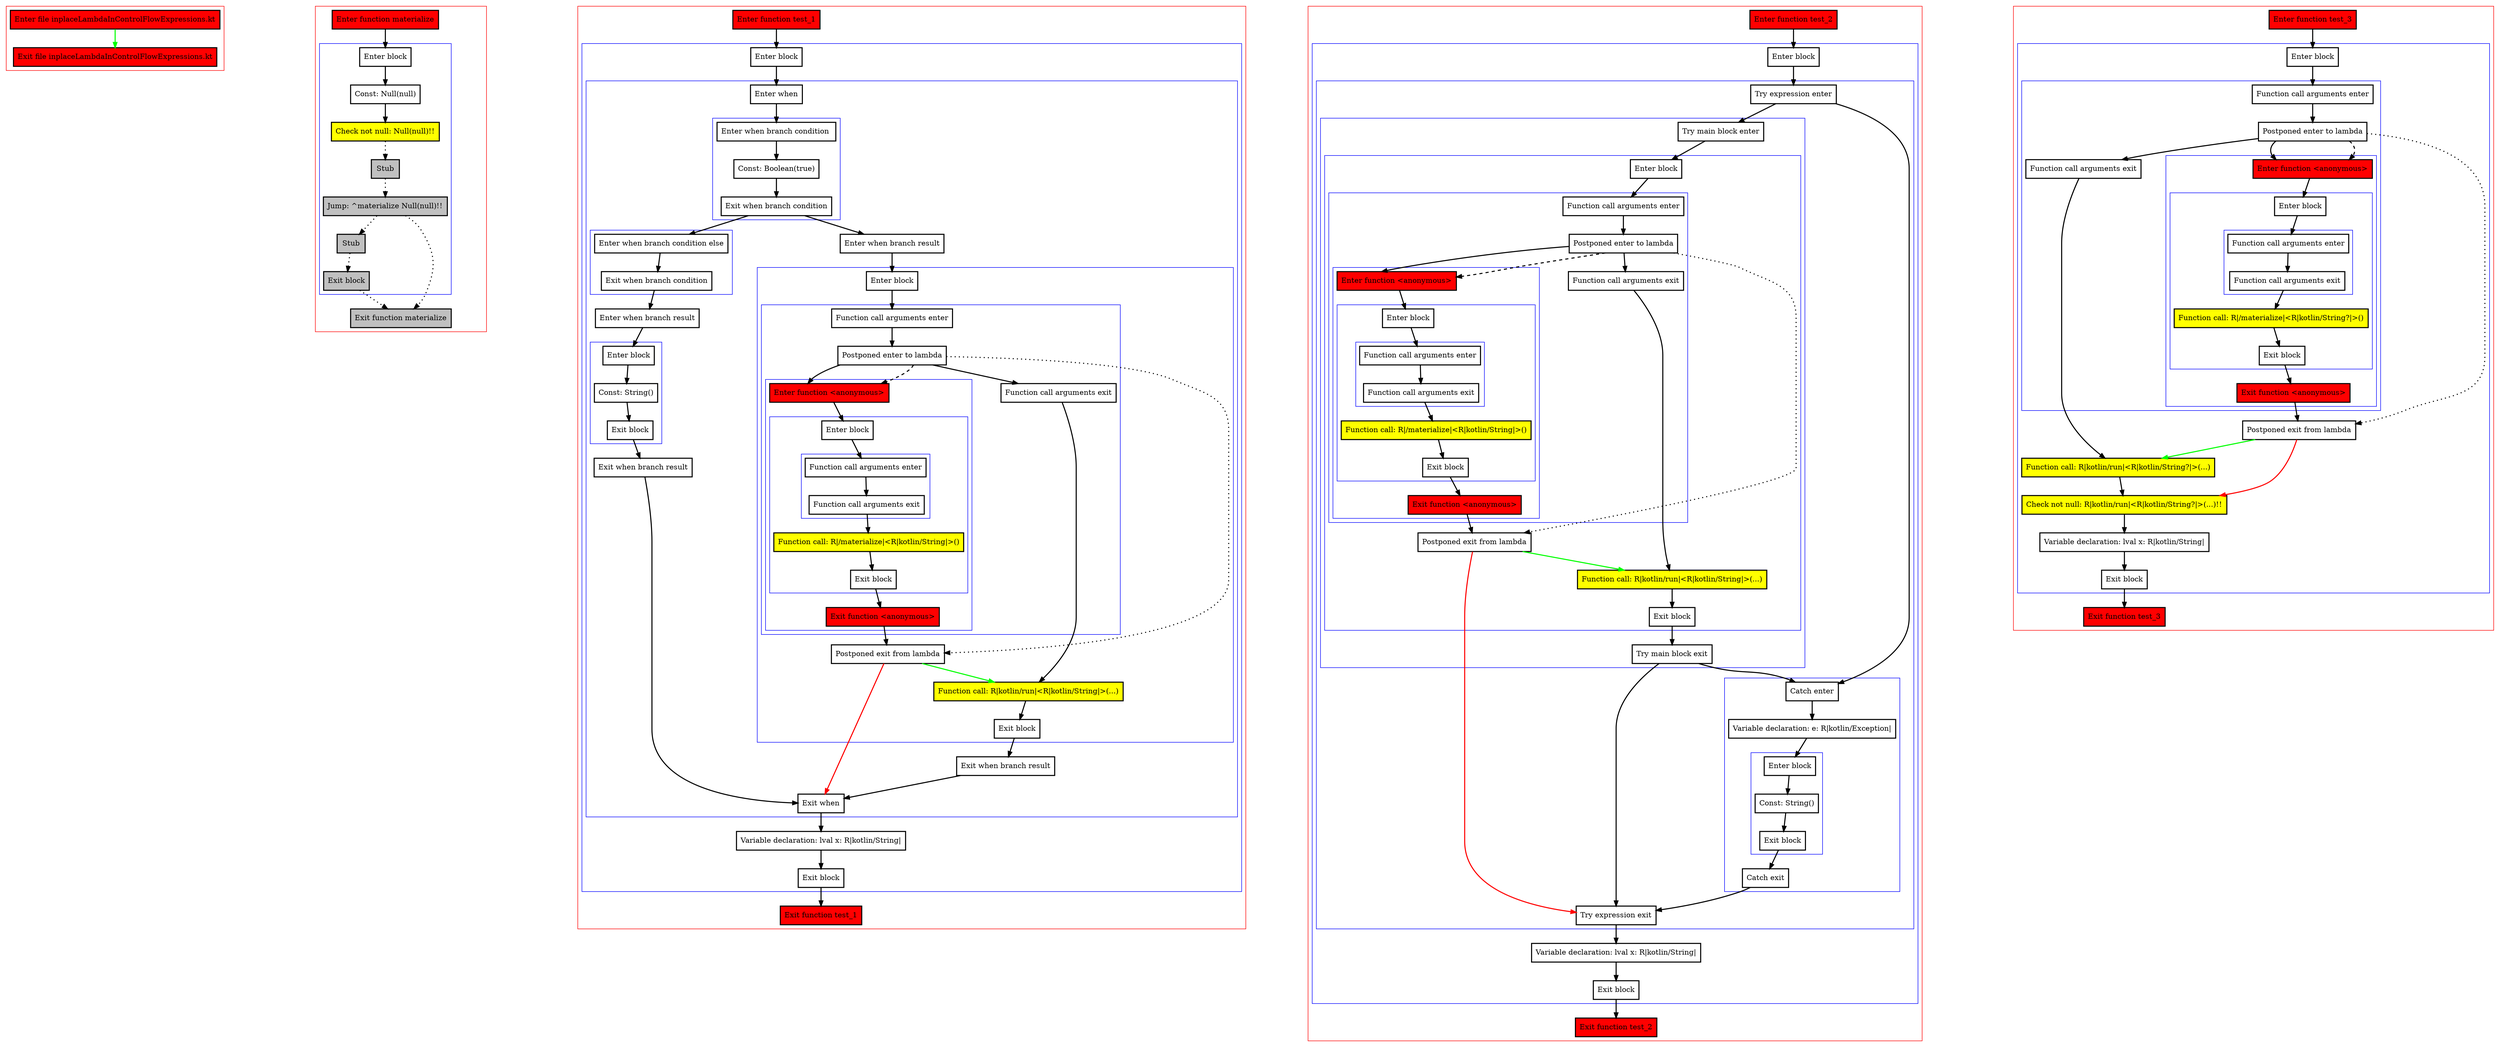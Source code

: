 digraph inplaceLambdaInControlFlowExpressions_kt {
    graph [nodesep=3]
    node [shape=box penwidth=2]
    edge [penwidth=2]

    subgraph cluster_0 {
        color=red
        0 [label="Enter file inplaceLambdaInControlFlowExpressions.kt" style="filled" fillcolor=red];
        1 [label="Exit file inplaceLambdaInControlFlowExpressions.kt" style="filled" fillcolor=red];
    }
    0 -> {1} [color=green];

    subgraph cluster_1 {
        color=red
        2 [label="Enter function materialize" style="filled" fillcolor=red];
        subgraph cluster_2 {
            color=blue
            3 [label="Enter block"];
            4 [label="Const: Null(null)"];
            5 [label="Check not null: Null(null)!!" style="filled" fillcolor=yellow];
            6 [label="Stub" style="filled" fillcolor=gray];
            7 [label="Jump: ^materialize Null(null)!!" style="filled" fillcolor=gray];
            8 [label="Stub" style="filled" fillcolor=gray];
            9 [label="Exit block" style="filled" fillcolor=gray];
        }
        10 [label="Exit function materialize" style="filled" fillcolor=gray];
    }
    2 -> {3};
    3 -> {4};
    4 -> {5};
    5 -> {6} [style=dotted];
    6 -> {7} [style=dotted];
    7 -> {8 10} [style=dotted];
    8 -> {9} [style=dotted];
    9 -> {10} [style=dotted];

    subgraph cluster_3 {
        color=red
        11 [label="Enter function test_1" style="filled" fillcolor=red];
        subgraph cluster_4 {
            color=blue
            12 [label="Enter block"];
            subgraph cluster_5 {
                color=blue
                13 [label="Enter when"];
                subgraph cluster_6 {
                    color=blue
                    14 [label="Enter when branch condition "];
                    15 [label="Const: Boolean(true)"];
                    16 [label="Exit when branch condition"];
                }
                subgraph cluster_7 {
                    color=blue
                    17 [label="Enter when branch condition else"];
                    18 [label="Exit when branch condition"];
                }
                19 [label="Enter when branch result"];
                subgraph cluster_8 {
                    color=blue
                    20 [label="Enter block"];
                    21 [label="Const: String()"];
                    22 [label="Exit block"];
                }
                23 [label="Exit when branch result"];
                24 [label="Enter when branch result"];
                subgraph cluster_9 {
                    color=blue
                    25 [label="Enter block"];
                    subgraph cluster_10 {
                        color=blue
                        26 [label="Function call arguments enter"];
                        27 [label="Postponed enter to lambda"];
                        subgraph cluster_11 {
                            color=blue
                            28 [label="Enter function <anonymous>" style="filled" fillcolor=red];
                            subgraph cluster_12 {
                                color=blue
                                29 [label="Enter block"];
                                subgraph cluster_13 {
                                    color=blue
                                    30 [label="Function call arguments enter"];
                                    31 [label="Function call arguments exit"];
                                }
                                32 [label="Function call: R|/materialize|<R|kotlin/String|>()" style="filled" fillcolor=yellow];
                                33 [label="Exit block"];
                            }
                            34 [label="Exit function <anonymous>" style="filled" fillcolor=red];
                        }
                        35 [label="Function call arguments exit"];
                    }
                    36 [label="Postponed exit from lambda"];
                    37 [label="Function call: R|kotlin/run|<R|kotlin/String|>(...)" style="filled" fillcolor=yellow];
                    38 [label="Exit block"];
                }
                39 [label="Exit when branch result"];
                40 [label="Exit when"];
            }
            41 [label="Variable declaration: lval x: R|kotlin/String|"];
            42 [label="Exit block"];
        }
        43 [label="Exit function test_1" style="filled" fillcolor=red];
    }
    11 -> {12};
    12 -> {13};
    13 -> {14};
    14 -> {15};
    15 -> {16};
    16 -> {17 24};
    17 -> {18};
    18 -> {19};
    19 -> {20};
    20 -> {21};
    21 -> {22};
    22 -> {23};
    23 -> {40};
    24 -> {25};
    25 -> {26};
    26 -> {27};
    27 -> {28 35};
    27 -> {36} [style=dotted];
    27 -> {28} [style=dashed];
    28 -> {29};
    29 -> {30};
    30 -> {31};
    31 -> {32};
    32 -> {33};
    33 -> {34};
    34 -> {36};
    35 -> {37};
    36 -> {37} [color=green];
    36 -> {40} [color=red];
    37 -> {38};
    38 -> {39};
    39 -> {40};
    40 -> {41};
    41 -> {42};
    42 -> {43};

    subgraph cluster_14 {
        color=red
        44 [label="Enter function test_2" style="filled" fillcolor=red];
        subgraph cluster_15 {
            color=blue
            45 [label="Enter block"];
            subgraph cluster_16 {
                color=blue
                46 [label="Try expression enter"];
                subgraph cluster_17 {
                    color=blue
                    47 [label="Try main block enter"];
                    subgraph cluster_18 {
                        color=blue
                        48 [label="Enter block"];
                        subgraph cluster_19 {
                            color=blue
                            49 [label="Function call arguments enter"];
                            50 [label="Postponed enter to lambda"];
                            subgraph cluster_20 {
                                color=blue
                                51 [label="Enter function <anonymous>" style="filled" fillcolor=red];
                                subgraph cluster_21 {
                                    color=blue
                                    52 [label="Enter block"];
                                    subgraph cluster_22 {
                                        color=blue
                                        53 [label="Function call arguments enter"];
                                        54 [label="Function call arguments exit"];
                                    }
                                    55 [label="Function call: R|/materialize|<R|kotlin/String|>()" style="filled" fillcolor=yellow];
                                    56 [label="Exit block"];
                                }
                                57 [label="Exit function <anonymous>" style="filled" fillcolor=red];
                            }
                            58 [label="Function call arguments exit"];
                        }
                        59 [label="Postponed exit from lambda"];
                        60 [label="Function call: R|kotlin/run|<R|kotlin/String|>(...)" style="filled" fillcolor=yellow];
                        61 [label="Exit block"];
                    }
                    62 [label="Try main block exit"];
                }
                subgraph cluster_23 {
                    color=blue
                    63 [label="Catch enter"];
                    64 [label="Variable declaration: e: R|kotlin/Exception|"];
                    subgraph cluster_24 {
                        color=blue
                        65 [label="Enter block"];
                        66 [label="Const: String()"];
                        67 [label="Exit block"];
                    }
                    68 [label="Catch exit"];
                }
                69 [label="Try expression exit"];
            }
            70 [label="Variable declaration: lval x: R|kotlin/String|"];
            71 [label="Exit block"];
        }
        72 [label="Exit function test_2" style="filled" fillcolor=red];
    }
    44 -> {45};
    45 -> {46};
    46 -> {47 63};
    47 -> {48};
    48 -> {49};
    49 -> {50};
    50 -> {51 58};
    50 -> {59} [style=dotted];
    50 -> {51} [style=dashed];
    51 -> {52};
    52 -> {53};
    53 -> {54};
    54 -> {55};
    55 -> {56};
    56 -> {57};
    57 -> {59};
    58 -> {60};
    59 -> {60} [color=green];
    59 -> {69} [color=red];
    60 -> {61};
    61 -> {62};
    62 -> {63 69};
    63 -> {64};
    64 -> {65};
    65 -> {66};
    66 -> {67};
    67 -> {68};
    68 -> {69};
    69 -> {70};
    70 -> {71};
    71 -> {72};

    subgraph cluster_25 {
        color=red
        73 [label="Enter function test_3" style="filled" fillcolor=red];
        subgraph cluster_26 {
            color=blue
            74 [label="Enter block"];
            subgraph cluster_27 {
                color=blue
                75 [label="Function call arguments enter"];
                76 [label="Postponed enter to lambda"];
                subgraph cluster_28 {
                    color=blue
                    77 [label="Enter function <anonymous>" style="filled" fillcolor=red];
                    subgraph cluster_29 {
                        color=blue
                        78 [label="Enter block"];
                        subgraph cluster_30 {
                            color=blue
                            79 [label="Function call arguments enter"];
                            80 [label="Function call arguments exit"];
                        }
                        81 [label="Function call: R|/materialize|<R|kotlin/String?|>()" style="filled" fillcolor=yellow];
                        82 [label="Exit block"];
                    }
                    83 [label="Exit function <anonymous>" style="filled" fillcolor=red];
                }
                84 [label="Function call arguments exit"];
            }
            85 [label="Postponed exit from lambda"];
            86 [label="Function call: R|kotlin/run|<R|kotlin/String?|>(...)" style="filled" fillcolor=yellow];
            87 [label="Check not null: R|kotlin/run|<R|kotlin/String?|>(...)!!" style="filled" fillcolor=yellow];
            88 [label="Variable declaration: lval x: R|kotlin/String|"];
            89 [label="Exit block"];
        }
        90 [label="Exit function test_3" style="filled" fillcolor=red];
    }
    73 -> {74};
    74 -> {75};
    75 -> {76};
    76 -> {77 84};
    76 -> {85} [style=dotted];
    76 -> {77} [style=dashed];
    77 -> {78};
    78 -> {79};
    79 -> {80};
    80 -> {81};
    81 -> {82};
    82 -> {83};
    83 -> {85};
    84 -> {86};
    85 -> {86} [color=green];
    85 -> {87} [color=red];
    86 -> {87};
    87 -> {88};
    88 -> {89};
    89 -> {90};

}
